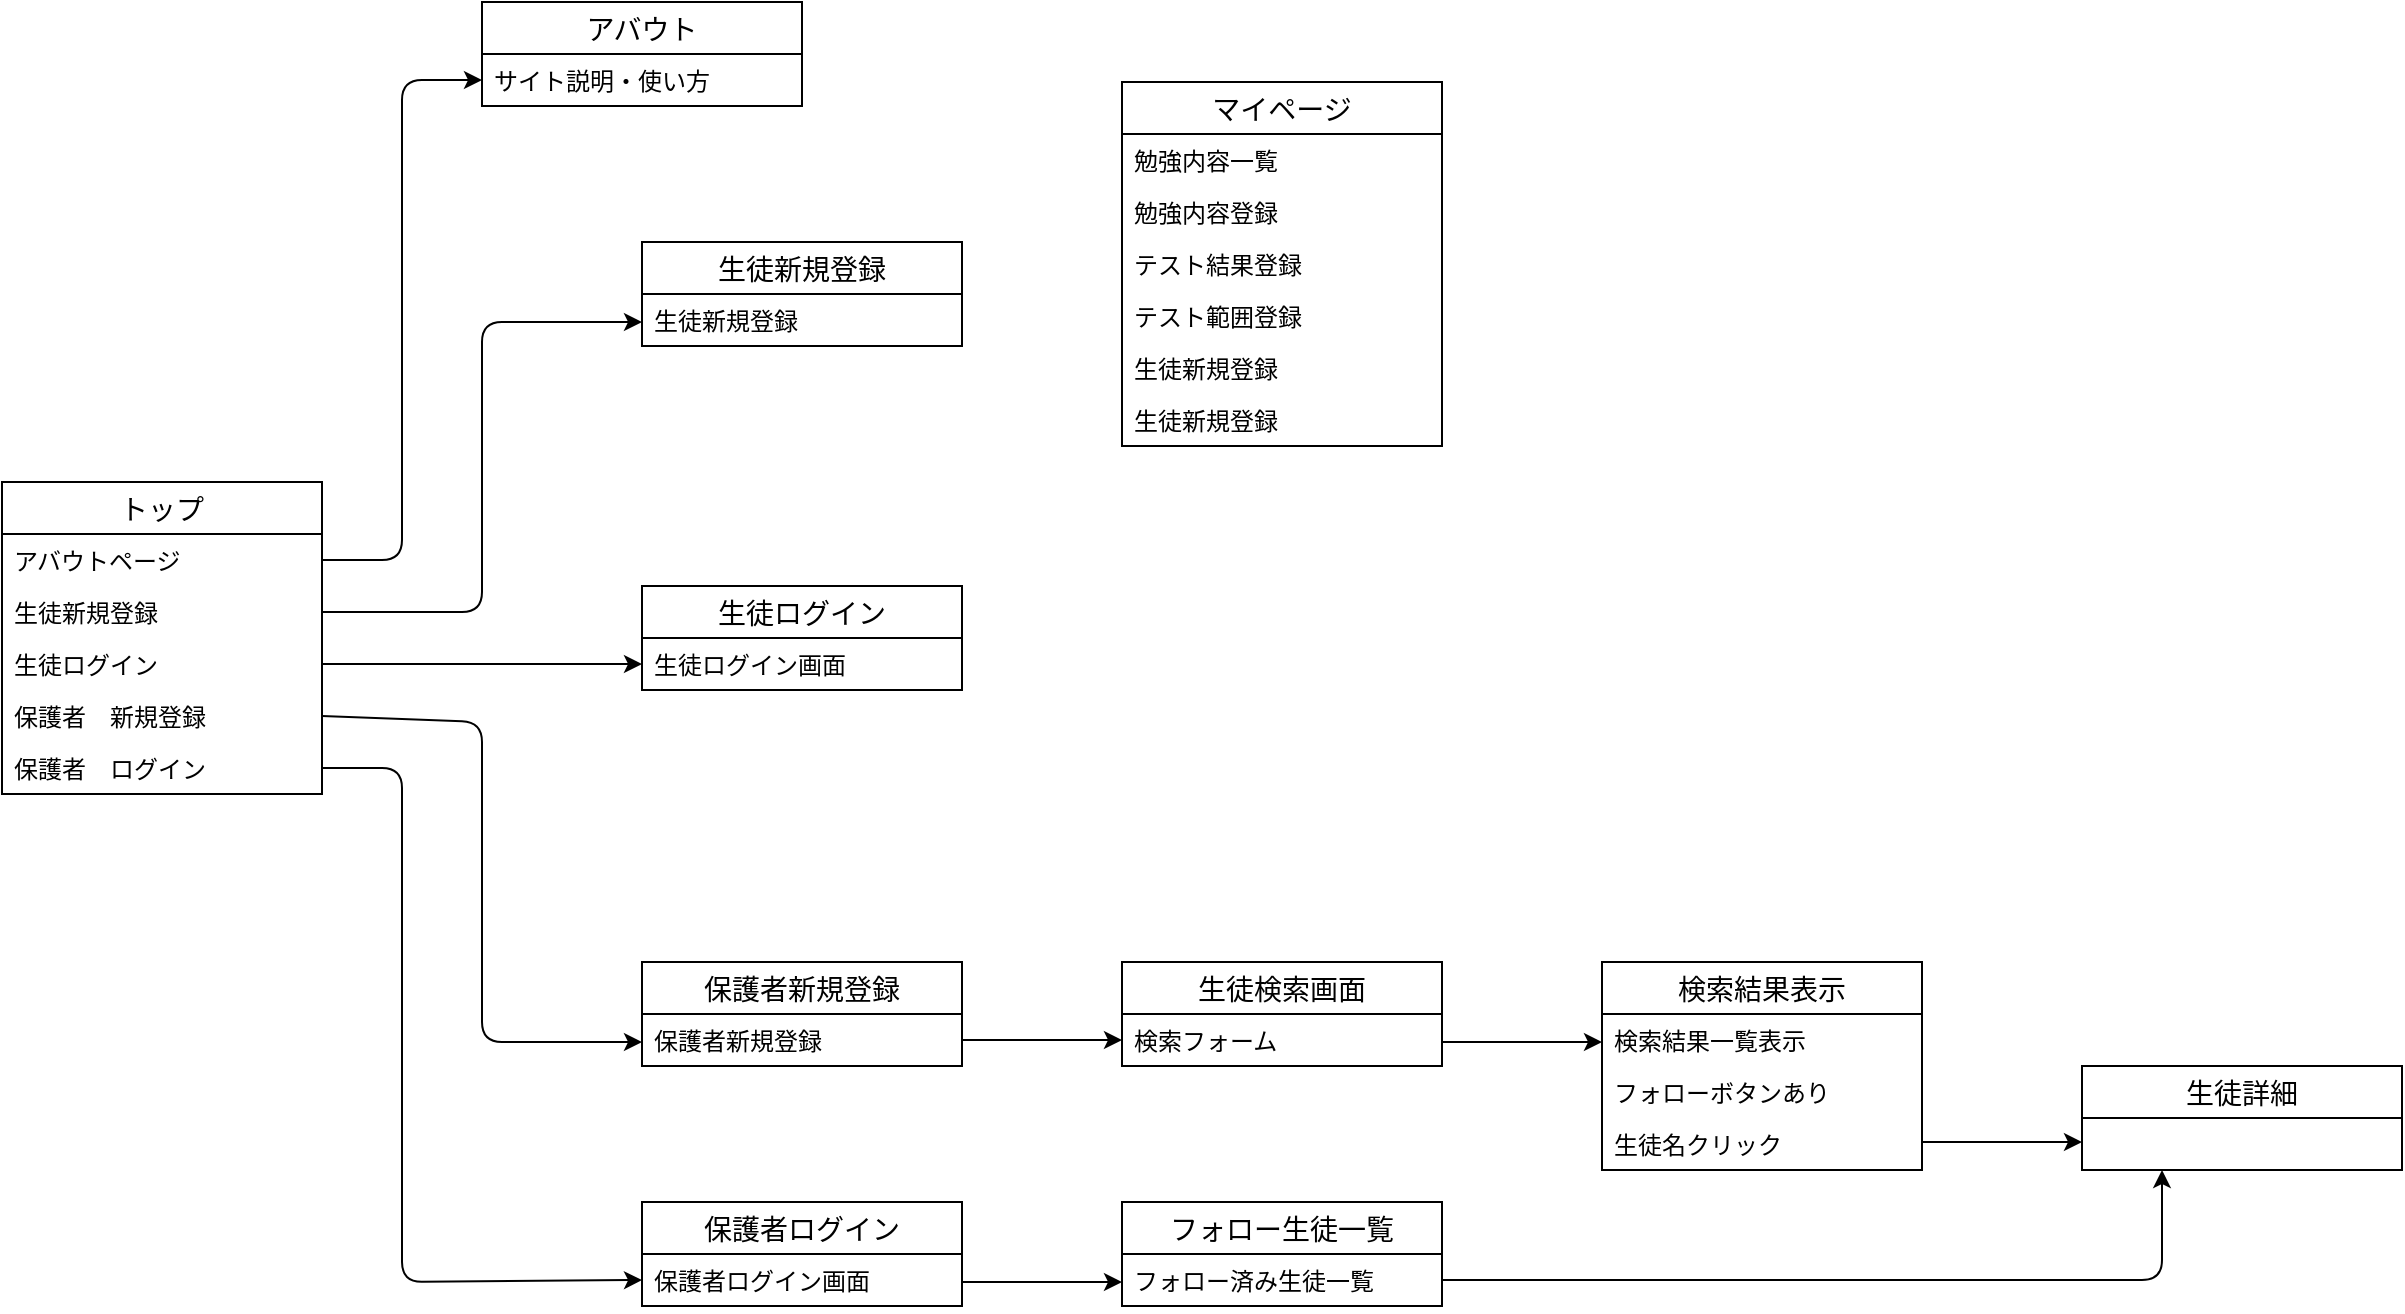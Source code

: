 <mxfile version="13.0.3" type="device"><diagram id="6hGFLwfOUW9BJ-s0fimq" name="Page-1"><mxGraphModel dx="946" dy="680" grid="1" gridSize="10" guides="1" tooltips="1" connect="1" arrows="1" fold="1" page="1" pageScale="1" pageWidth="827" pageHeight="1169" math="0" shadow="0"><root><mxCell id="0"/><mxCell id="1" parent="0"/><mxCell id="oLtfHUtd6o1_Jwsrovk8-8" value="トップ" style="swimlane;fontStyle=0;childLayout=stackLayout;horizontal=1;startSize=26;horizontalStack=0;resizeParent=1;resizeParentMax=0;resizeLast=0;collapsible=1;marginBottom=0;align=center;fontSize=14;" vertex="1" parent="1"><mxGeometry y="320" width="160" height="156" as="geometry"/></mxCell><mxCell id="oLtfHUtd6o1_Jwsrovk8-9" value="アバウトページ" style="text;strokeColor=none;fillColor=none;spacingLeft=4;spacingRight=4;overflow=hidden;rotatable=0;points=[[0,0.5],[1,0.5]];portConstraint=eastwest;fontSize=12;" vertex="1" parent="oLtfHUtd6o1_Jwsrovk8-8"><mxGeometry y="26" width="160" height="26" as="geometry"/></mxCell><mxCell id="oLtfHUtd6o1_Jwsrovk8-10" value="生徒新規登録" style="text;strokeColor=none;fillColor=none;spacingLeft=4;spacingRight=4;overflow=hidden;rotatable=0;points=[[0,0.5],[1,0.5]];portConstraint=eastwest;fontSize=12;" vertex="1" parent="oLtfHUtd6o1_Jwsrovk8-8"><mxGeometry y="52" width="160" height="26" as="geometry"/></mxCell><mxCell id="oLtfHUtd6o1_Jwsrovk8-11" value="生徒ログイン" style="text;strokeColor=none;fillColor=none;spacingLeft=4;spacingRight=4;overflow=hidden;rotatable=0;points=[[0,0.5],[1,0.5]];portConstraint=eastwest;fontSize=12;" vertex="1" parent="oLtfHUtd6o1_Jwsrovk8-8"><mxGeometry y="78" width="160" height="26" as="geometry"/></mxCell><mxCell id="oLtfHUtd6o1_Jwsrovk8-12" value="保護者　新規登録" style="text;strokeColor=none;fillColor=none;spacingLeft=4;spacingRight=4;overflow=hidden;rotatable=0;points=[[0,0.5],[1,0.5]];portConstraint=eastwest;fontSize=12;" vertex="1" parent="oLtfHUtd6o1_Jwsrovk8-8"><mxGeometry y="104" width="160" height="26" as="geometry"/></mxCell><mxCell id="oLtfHUtd6o1_Jwsrovk8-13" value="保護者　ログイン&#10;" style="text;strokeColor=none;fillColor=none;spacingLeft=4;spacingRight=4;overflow=hidden;rotatable=0;points=[[0,0.5],[1,0.5]];portConstraint=eastwest;fontSize=12;" vertex="1" parent="oLtfHUtd6o1_Jwsrovk8-8"><mxGeometry y="130" width="160" height="26" as="geometry"/></mxCell><mxCell id="oLtfHUtd6o1_Jwsrovk8-15" value="" style="endArrow=classic;html=1;exitX=1;exitY=0.5;exitDx=0;exitDy=0;" edge="1" parent="1" source="oLtfHUtd6o1_Jwsrovk8-10"><mxGeometry width="50" height="50" relative="1" as="geometry"><mxPoint x="380" y="450" as="sourcePoint"/><mxPoint x="320" y="240" as="targetPoint"/><Array as="points"><mxPoint x="240" y="385"/><mxPoint x="240" y="240"/></Array></mxGeometry></mxCell><mxCell id="oLtfHUtd6o1_Jwsrovk8-16" value="" style="endArrow=classic;html=1;exitX=1;exitY=0.5;exitDx=0;exitDy=0;" edge="1" parent="1" source="oLtfHUtd6o1_Jwsrovk8-11"><mxGeometry width="50" height="50" relative="1" as="geometry"><mxPoint x="380" y="450" as="sourcePoint"/><mxPoint x="320" y="411" as="targetPoint"/></mxGeometry></mxCell><mxCell id="oLtfHUtd6o1_Jwsrovk8-17" value="" style="endArrow=classic;html=1;exitX=1;exitY=0.5;exitDx=0;exitDy=0;" edge="1" parent="1" source="oLtfHUtd6o1_Jwsrovk8-12"><mxGeometry width="50" height="50" relative="1" as="geometry"><mxPoint x="380" y="450" as="sourcePoint"/><mxPoint x="320" y="600" as="targetPoint"/><Array as="points"><mxPoint x="240" y="440"/><mxPoint x="240" y="500"/><mxPoint x="240" y="600"/></Array></mxGeometry></mxCell><mxCell id="oLtfHUtd6o1_Jwsrovk8-18" value="" style="endArrow=classic;html=1;exitX=1;exitY=0.5;exitDx=0;exitDy=0;entryX=0;entryY=0.5;entryDx=0;entryDy=0;" edge="1" parent="1" source="oLtfHUtd6o1_Jwsrovk8-13" target="oLtfHUtd6o1_Jwsrovk8-37"><mxGeometry width="50" height="50" relative="1" as="geometry"><mxPoint x="380" y="450" as="sourcePoint"/><mxPoint x="310" y="720" as="targetPoint"/><Array as="points"><mxPoint x="200" y="463"/><mxPoint x="200" y="720"/></Array></mxGeometry></mxCell><mxCell id="oLtfHUtd6o1_Jwsrovk8-19" value="アバウト" style="swimlane;fontStyle=0;childLayout=stackLayout;horizontal=1;startSize=26;horizontalStack=0;resizeParent=1;resizeParentMax=0;resizeLast=0;collapsible=1;marginBottom=0;align=center;fontSize=14;" vertex="1" parent="1"><mxGeometry x="240" y="80" width="160" height="52" as="geometry"/></mxCell><mxCell id="oLtfHUtd6o1_Jwsrovk8-20" value="サイト説明・使い方" style="text;strokeColor=none;fillColor=none;spacingLeft=4;spacingRight=4;overflow=hidden;rotatable=0;points=[[0,0.5],[1,0.5]];portConstraint=eastwest;fontSize=12;" vertex="1" parent="oLtfHUtd6o1_Jwsrovk8-19"><mxGeometry y="26" width="160" height="26" as="geometry"/></mxCell><mxCell id="oLtfHUtd6o1_Jwsrovk8-24" value="生徒新規登録" style="swimlane;fontStyle=0;childLayout=stackLayout;horizontal=1;startSize=26;horizontalStack=0;resizeParent=1;resizeParentMax=0;resizeLast=0;collapsible=1;marginBottom=0;align=center;fontSize=14;" vertex="1" parent="1"><mxGeometry x="320" y="200" width="160" height="52" as="geometry"/></mxCell><mxCell id="oLtfHUtd6o1_Jwsrovk8-25" value="生徒新規登録" style="text;strokeColor=none;fillColor=none;spacingLeft=4;spacingRight=4;overflow=hidden;rotatable=0;points=[[0,0.5],[1,0.5]];portConstraint=eastwest;fontSize=12;" vertex="1" parent="oLtfHUtd6o1_Jwsrovk8-24"><mxGeometry y="26" width="160" height="26" as="geometry"/></mxCell><mxCell id="oLtfHUtd6o1_Jwsrovk8-28" value="生徒ログイン" style="swimlane;fontStyle=0;childLayout=stackLayout;horizontal=1;startSize=26;horizontalStack=0;resizeParent=1;resizeParentMax=0;resizeLast=0;collapsible=1;marginBottom=0;align=center;fontSize=14;" vertex="1" parent="1"><mxGeometry x="320" y="372" width="160" height="52" as="geometry"/></mxCell><mxCell id="oLtfHUtd6o1_Jwsrovk8-29" value="生徒ログイン画面" style="text;strokeColor=none;fillColor=none;spacingLeft=4;spacingRight=4;overflow=hidden;rotatable=0;points=[[0,0.5],[1,0.5]];portConstraint=eastwest;fontSize=12;" vertex="1" parent="oLtfHUtd6o1_Jwsrovk8-28"><mxGeometry y="26" width="160" height="26" as="geometry"/></mxCell><mxCell id="oLtfHUtd6o1_Jwsrovk8-32" value="保護者新規登録" style="swimlane;fontStyle=0;childLayout=stackLayout;horizontal=1;startSize=26;horizontalStack=0;resizeParent=1;resizeParentMax=0;resizeLast=0;collapsible=1;marginBottom=0;align=center;fontSize=14;" vertex="1" parent="1"><mxGeometry x="320" y="560" width="160" height="52" as="geometry"/></mxCell><mxCell id="oLtfHUtd6o1_Jwsrovk8-33" value="保護者新規登録" style="text;strokeColor=none;fillColor=none;spacingLeft=4;spacingRight=4;overflow=hidden;rotatable=0;points=[[0,0.5],[1,0.5]];portConstraint=eastwest;fontSize=12;" vertex="1" parent="oLtfHUtd6o1_Jwsrovk8-32"><mxGeometry y="26" width="160" height="26" as="geometry"/></mxCell><mxCell id="oLtfHUtd6o1_Jwsrovk8-36" value="保護者ログイン" style="swimlane;fontStyle=0;childLayout=stackLayout;horizontal=1;startSize=26;horizontalStack=0;resizeParent=1;resizeParentMax=0;resizeLast=0;collapsible=1;marginBottom=0;align=center;fontSize=14;" vertex="1" parent="1"><mxGeometry x="320" y="680" width="160" height="52" as="geometry"/></mxCell><mxCell id="oLtfHUtd6o1_Jwsrovk8-37" value="保護者ログイン画面" style="text;strokeColor=none;fillColor=none;spacingLeft=4;spacingRight=4;overflow=hidden;rotatable=0;points=[[0,0.5],[1,0.5]];portConstraint=eastwest;fontSize=12;" vertex="1" parent="oLtfHUtd6o1_Jwsrovk8-36"><mxGeometry y="26" width="160" height="26" as="geometry"/></mxCell><mxCell id="oLtfHUtd6o1_Jwsrovk8-38" value="生徒検索画面" style="swimlane;fontStyle=0;childLayout=stackLayout;horizontal=1;startSize=26;horizontalStack=0;resizeParent=1;resizeParentMax=0;resizeLast=0;collapsible=1;marginBottom=0;align=center;fontSize=14;" vertex="1" parent="1"><mxGeometry x="560" y="560" width="160" height="52" as="geometry"/></mxCell><mxCell id="oLtfHUtd6o1_Jwsrovk8-39" value="検索フォーム" style="text;strokeColor=none;fillColor=none;spacingLeft=4;spacingRight=4;overflow=hidden;rotatable=0;points=[[0,0.5],[1,0.5]];portConstraint=eastwest;fontSize=12;" vertex="1" parent="oLtfHUtd6o1_Jwsrovk8-38"><mxGeometry y="26" width="160" height="26" as="geometry"/></mxCell><mxCell id="oLtfHUtd6o1_Jwsrovk8-42" value="フォロー生徒一覧" style="swimlane;fontStyle=0;childLayout=stackLayout;horizontal=1;startSize=26;horizontalStack=0;resizeParent=1;resizeParentMax=0;resizeLast=0;collapsible=1;marginBottom=0;align=center;fontSize=14;" vertex="1" parent="1"><mxGeometry x="560" y="680" width="160" height="52" as="geometry"/></mxCell><mxCell id="oLtfHUtd6o1_Jwsrovk8-43" value="フォロー済み生徒一覧" style="text;strokeColor=none;fillColor=none;spacingLeft=4;spacingRight=4;overflow=hidden;rotatable=0;points=[[0,0.5],[1,0.5]];portConstraint=eastwest;fontSize=12;" vertex="1" parent="oLtfHUtd6o1_Jwsrovk8-42"><mxGeometry y="26" width="160" height="26" as="geometry"/></mxCell><mxCell id="oLtfHUtd6o1_Jwsrovk8-44" value="" style="endArrow=classic;html=1;exitX=1;exitY=0.5;exitDx=0;exitDy=0;entryX=0;entryY=0.5;entryDx=0;entryDy=0;" edge="1" parent="1" source="oLtfHUtd6o1_Jwsrovk8-33" target="oLtfHUtd6o1_Jwsrovk8-39"><mxGeometry width="50" height="50" relative="1" as="geometry"><mxPoint x="590" y="450" as="sourcePoint"/><mxPoint x="630" y="410" as="targetPoint"/></mxGeometry></mxCell><mxCell id="oLtfHUtd6o1_Jwsrovk8-45" value="" style="endArrow=classic;html=1;exitX=1;exitY=0.5;exitDx=0;exitDy=0;entryX=0;entryY=0.5;entryDx=0;entryDy=0;" edge="1" parent="1"><mxGeometry width="50" height="50" relative="1" as="geometry"><mxPoint x="480" y="720" as="sourcePoint"/><mxPoint x="560" y="720" as="targetPoint"/></mxGeometry></mxCell><mxCell id="oLtfHUtd6o1_Jwsrovk8-46" value="検索結果表示" style="swimlane;fontStyle=0;childLayout=stackLayout;horizontal=1;startSize=26;horizontalStack=0;resizeParent=1;resizeParentMax=0;resizeLast=0;collapsible=1;marginBottom=0;align=center;fontSize=14;" vertex="1" parent="1"><mxGeometry x="800" y="560" width="160" height="104" as="geometry"/></mxCell><mxCell id="oLtfHUtd6o1_Jwsrovk8-47" value="検索結果一覧表示" style="text;strokeColor=none;fillColor=none;spacingLeft=4;spacingRight=4;overflow=hidden;rotatable=0;points=[[0,0.5],[1,0.5]];portConstraint=eastwest;fontSize=12;" vertex="1" parent="oLtfHUtd6o1_Jwsrovk8-46"><mxGeometry y="26" width="160" height="26" as="geometry"/></mxCell><mxCell id="oLtfHUtd6o1_Jwsrovk8-58" value="フォローボタンあり" style="text;strokeColor=none;fillColor=none;spacingLeft=4;spacingRight=4;overflow=hidden;rotatable=0;points=[[0,0.5],[1,0.5]];portConstraint=eastwest;fontSize=12;" vertex="1" parent="oLtfHUtd6o1_Jwsrovk8-46"><mxGeometry y="52" width="160" height="26" as="geometry"/></mxCell><mxCell id="oLtfHUtd6o1_Jwsrovk8-56" value="生徒名クリック" style="text;strokeColor=none;fillColor=none;spacingLeft=4;spacingRight=4;overflow=hidden;rotatable=0;points=[[0,0.5],[1,0.5]];portConstraint=eastwest;fontSize=12;" vertex="1" parent="oLtfHUtd6o1_Jwsrovk8-46"><mxGeometry y="78" width="160" height="26" as="geometry"/></mxCell><mxCell id="oLtfHUtd6o1_Jwsrovk8-50" value="" style="endArrow=classic;html=1;exitX=1;exitY=0.5;exitDx=0;exitDy=0;entryX=0;entryY=0.5;entryDx=0;entryDy=0;" edge="1" parent="1"><mxGeometry width="50" height="50" relative="1" as="geometry"><mxPoint x="720" y="600" as="sourcePoint"/><mxPoint x="800" y="600" as="targetPoint"/></mxGeometry></mxCell><mxCell id="oLtfHUtd6o1_Jwsrovk8-57" value="" style="endArrow=classic;html=1;exitX=1;exitY=0.5;exitDx=0;exitDy=0;entryX=0;entryY=0.5;entryDx=0;entryDy=0;" edge="1" parent="1"><mxGeometry width="50" height="50" relative="1" as="geometry"><mxPoint x="960" y="650" as="sourcePoint"/><mxPoint x="1040" y="650" as="targetPoint"/></mxGeometry></mxCell><mxCell id="oLtfHUtd6o1_Jwsrovk8-51" value="生徒詳細" style="swimlane;fontStyle=0;childLayout=stackLayout;horizontal=1;startSize=26;horizontalStack=0;resizeParent=1;resizeParentMax=0;resizeLast=0;collapsible=1;marginBottom=0;align=center;fontSize=14;" vertex="1" parent="1"><mxGeometry x="1040" y="612" width="160" height="52" as="geometry"/></mxCell><mxCell id="oLtfHUtd6o1_Jwsrovk8-59" value="" style="endArrow=classic;html=1;exitX=1;exitY=0.5;exitDx=0;exitDy=0;entryX=0.25;entryY=1;entryDx=0;entryDy=0;" edge="1" parent="1" source="oLtfHUtd6o1_Jwsrovk8-43" target="oLtfHUtd6o1_Jwsrovk8-51"><mxGeometry width="50" height="50" relative="1" as="geometry"><mxPoint x="777" y="720" as="sourcePoint"/><mxPoint x="827" y="670" as="targetPoint"/><Array as="points"><mxPoint x="1080" y="719"/></Array></mxGeometry></mxCell><mxCell id="oLtfHUtd6o1_Jwsrovk8-60" value="" style="endArrow=classic;html=1;exitX=1;exitY=0.5;exitDx=0;exitDy=0;entryX=0;entryY=0.5;entryDx=0;entryDy=0;" edge="1" parent="1" source="oLtfHUtd6o1_Jwsrovk8-9" target="oLtfHUtd6o1_Jwsrovk8-20"><mxGeometry width="50" height="50" relative="1" as="geometry"><mxPoint x="370" y="370" as="sourcePoint"/><mxPoint x="420" y="320" as="targetPoint"/><Array as="points"><mxPoint x="200" y="359"/><mxPoint x="200" y="240"/><mxPoint x="200" y="119"/></Array></mxGeometry></mxCell><mxCell id="oLtfHUtd6o1_Jwsrovk8-61" value="マイページ" style="swimlane;fontStyle=0;childLayout=stackLayout;horizontal=1;startSize=26;horizontalStack=0;resizeParent=1;resizeParentMax=0;resizeLast=0;collapsible=1;marginBottom=0;align=center;fontSize=14;" vertex="1" parent="1"><mxGeometry x="560" y="120" width="160" height="182" as="geometry"/></mxCell><mxCell id="oLtfHUtd6o1_Jwsrovk8-63" value="勉強内容一覧" style="text;strokeColor=none;fillColor=none;spacingLeft=4;spacingRight=4;overflow=hidden;rotatable=0;points=[[0,0.5],[1,0.5]];portConstraint=eastwest;fontSize=12;" vertex="1" parent="oLtfHUtd6o1_Jwsrovk8-61"><mxGeometry y="26" width="160" height="26" as="geometry"/></mxCell><mxCell id="oLtfHUtd6o1_Jwsrovk8-68" value="勉強内容登録" style="text;strokeColor=none;fillColor=none;spacingLeft=4;spacingRight=4;overflow=hidden;rotatable=0;points=[[0,0.5],[1,0.5]];portConstraint=eastwest;fontSize=12;" vertex="1" parent="oLtfHUtd6o1_Jwsrovk8-61"><mxGeometry y="52" width="160" height="26" as="geometry"/></mxCell><mxCell id="oLtfHUtd6o1_Jwsrovk8-64" value="テスト結果登録&#10;" style="text;strokeColor=none;fillColor=none;spacingLeft=4;spacingRight=4;overflow=hidden;rotatable=0;points=[[0,0.5],[1,0.5]];portConstraint=eastwest;fontSize=12;" vertex="1" parent="oLtfHUtd6o1_Jwsrovk8-61"><mxGeometry y="78" width="160" height="26" as="geometry"/></mxCell><mxCell id="oLtfHUtd6o1_Jwsrovk8-65" value="テスト範囲登録" style="text;strokeColor=none;fillColor=none;spacingLeft=4;spacingRight=4;overflow=hidden;rotatable=0;points=[[0,0.5],[1,0.5]];portConstraint=eastwest;fontSize=12;" vertex="1" parent="oLtfHUtd6o1_Jwsrovk8-61"><mxGeometry y="104" width="160" height="26" as="geometry"/></mxCell><mxCell id="oLtfHUtd6o1_Jwsrovk8-66" value="生徒新規登録" style="text;strokeColor=none;fillColor=none;spacingLeft=4;spacingRight=4;overflow=hidden;rotatable=0;points=[[0,0.5],[1,0.5]];portConstraint=eastwest;fontSize=12;" vertex="1" parent="oLtfHUtd6o1_Jwsrovk8-61"><mxGeometry y="130" width="160" height="26" as="geometry"/></mxCell><mxCell id="oLtfHUtd6o1_Jwsrovk8-67" value="生徒新規登録" style="text;strokeColor=none;fillColor=none;spacingLeft=4;spacingRight=4;overflow=hidden;rotatable=0;points=[[0,0.5],[1,0.5]];portConstraint=eastwest;fontSize=12;" vertex="1" parent="oLtfHUtd6o1_Jwsrovk8-61"><mxGeometry y="156" width="160" height="26" as="geometry"/></mxCell></root></mxGraphModel></diagram></mxfile>